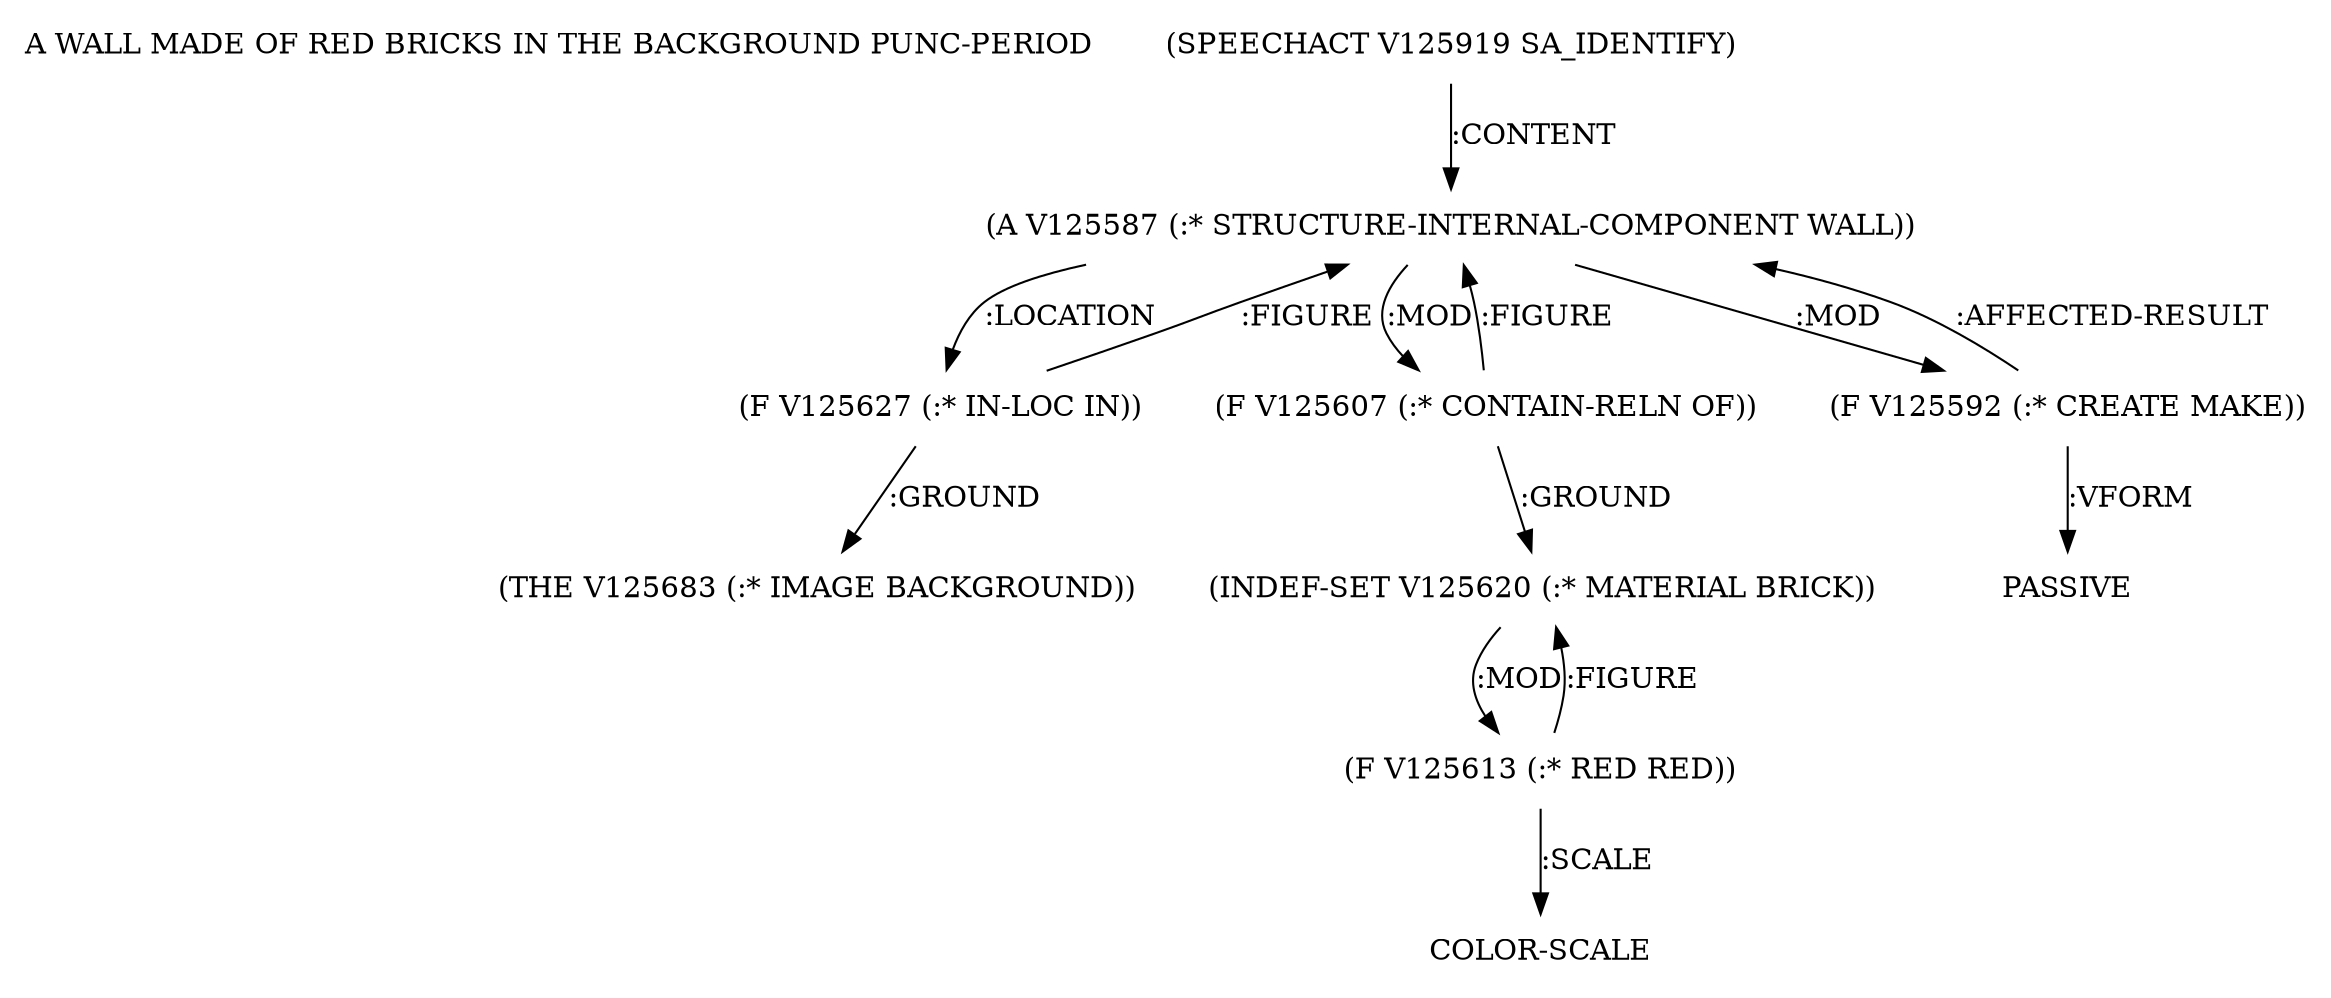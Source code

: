 digraph Terms {
  node [shape=none]
  "A WALL MADE OF RED BRICKS IN THE BACKGROUND PUNC-PERIOD"
  "V125919" [label="(SPEECHACT V125919 SA_IDENTIFY)"]
  "V125919" -> "V125587" [label=":CONTENT"]
  "V125587" [label="(A V125587 (:* STRUCTURE-INTERNAL-COMPONENT WALL))"]
  "V125587" -> "V125627" [label=":LOCATION"]
  "V125587" -> "V125607" [label=":MOD"]
  "V125587" -> "V125592" [label=":MOD"]
  "V125592" [label="(F V125592 (:* CREATE MAKE))"]
  "V125592" -> "V125587" [label=":AFFECTED-RESULT"]
  "V125592" -> "NT126461" [label=":VFORM"]
  "NT126461" [label="PASSIVE"]
  "V125607" [label="(F V125607 (:* CONTAIN-RELN OF))"]
  "V125607" -> "V125620" [label=":GROUND"]
  "V125607" -> "V125587" [label=":FIGURE"]
  "V125620" [label="(INDEF-SET V125620 (:* MATERIAL BRICK))"]
  "V125620" -> "V125613" [label=":MOD"]
  "V125613" [label="(F V125613 (:* RED RED))"]
  "V125613" -> "V125620" [label=":FIGURE"]
  "V125613" -> "NT126462" [label=":SCALE"]
  "NT126462" [label="COLOR-SCALE"]
  "V125627" [label="(F V125627 (:* IN-LOC IN))"]
  "V125627" -> "V125683" [label=":GROUND"]
  "V125627" -> "V125587" [label=":FIGURE"]
  "V125683" [label="(THE V125683 (:* IMAGE BACKGROUND))"]
}
